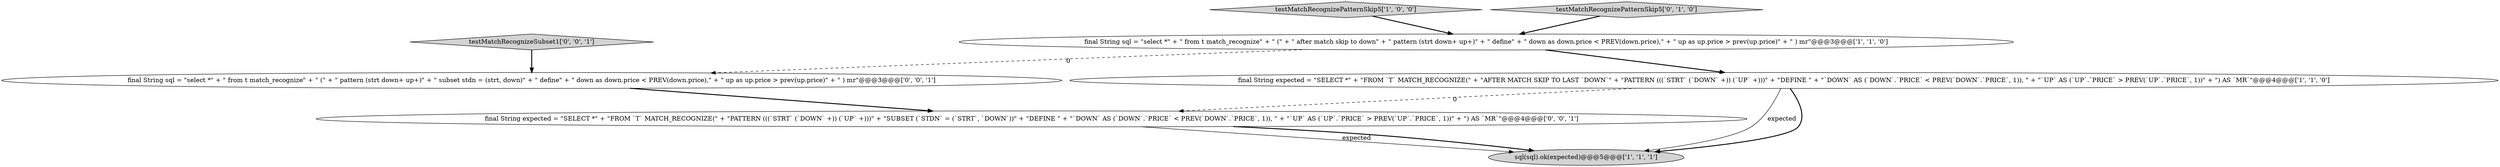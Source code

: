 digraph {
3 [style = filled, label = "testMatchRecognizePatternSkip5['1', '0', '0']", fillcolor = lightgray, shape = diamond image = "AAA0AAABBB1BBB"];
7 [style = filled, label = "testMatchRecognizeSubset1['0', '0', '1']", fillcolor = lightgray, shape = diamond image = "AAA0AAABBB3BBB"];
5 [style = filled, label = "final String sql = \"select *\" + \" from t match_recognize\" + \" (\" + \" pattern (strt down+ up+)\" + \" subset stdn = (strt, down)\" + \" define\" + \" down as down.price < PREV(down.price),\" + \" up as up.price > prev(up.price)\" + \" ) mr\"@@@3@@@['0', '0', '1']", fillcolor = white, shape = ellipse image = "AAA0AAABBB3BBB"];
4 [style = filled, label = "testMatchRecognizePatternSkip5['0', '1', '0']", fillcolor = lightgray, shape = diamond image = "AAA0AAABBB2BBB"];
6 [style = filled, label = "final String expected = \"SELECT *\" + \"FROM `T` MATCH_RECOGNIZE(\" + \"PATTERN (((`STRT` (`DOWN` +)) (`UP` +)))\" + \"SUBSET (`STDN` = (`STRT`, `DOWN`))\" + \"DEFINE \" + \"`DOWN` AS (`DOWN`.`PRICE` < PREV(`DOWN`.`PRICE`, 1)), \" + \"`UP` AS (`UP`.`PRICE` > PREV(`UP`.`PRICE`, 1))\" + \") AS `MR`\"@@@4@@@['0', '0', '1']", fillcolor = white, shape = ellipse image = "AAA0AAABBB3BBB"];
2 [style = filled, label = "sql(sql).ok(expected)@@@5@@@['1', '1', '1']", fillcolor = lightgray, shape = ellipse image = "AAA0AAABBB1BBB"];
1 [style = filled, label = "final String sql = \"select *\" + \" from t match_recognize\" + \" (\" + \" after match skip to down\" + \" pattern (strt down+ up+)\" + \" define\" + \" down as down.price < PREV(down.price),\" + \" up as up.price > prev(up.price)\" + \" ) mr\"@@@3@@@['1', '1', '0']", fillcolor = white, shape = ellipse image = "AAA0AAABBB1BBB"];
0 [style = filled, label = "final String expected = \"SELECT *\" + \"FROM `T` MATCH_RECOGNIZE(\" + \"AFTER MATCH SKIP TO LAST `DOWN`\" + \"PATTERN (((`STRT` (`DOWN` +)) (`UP` +)))\" + \"DEFINE \" + \"`DOWN` AS (`DOWN`.`PRICE` < PREV(`DOWN`.`PRICE`, 1)), \" + \"`UP` AS (`UP`.`PRICE` > PREV(`UP`.`PRICE`, 1))\" + \") AS `MR`\"@@@4@@@['1', '1', '0']", fillcolor = white, shape = ellipse image = "AAA0AAABBB1BBB"];
0->2 [style = solid, label="expected"];
6->2 [style = solid, label="expected"];
4->1 [style = bold, label=""];
7->5 [style = bold, label=""];
0->6 [style = dashed, label="0"];
1->0 [style = bold, label=""];
1->5 [style = dashed, label="0"];
5->6 [style = bold, label=""];
3->1 [style = bold, label=""];
0->2 [style = bold, label=""];
6->2 [style = bold, label=""];
}
